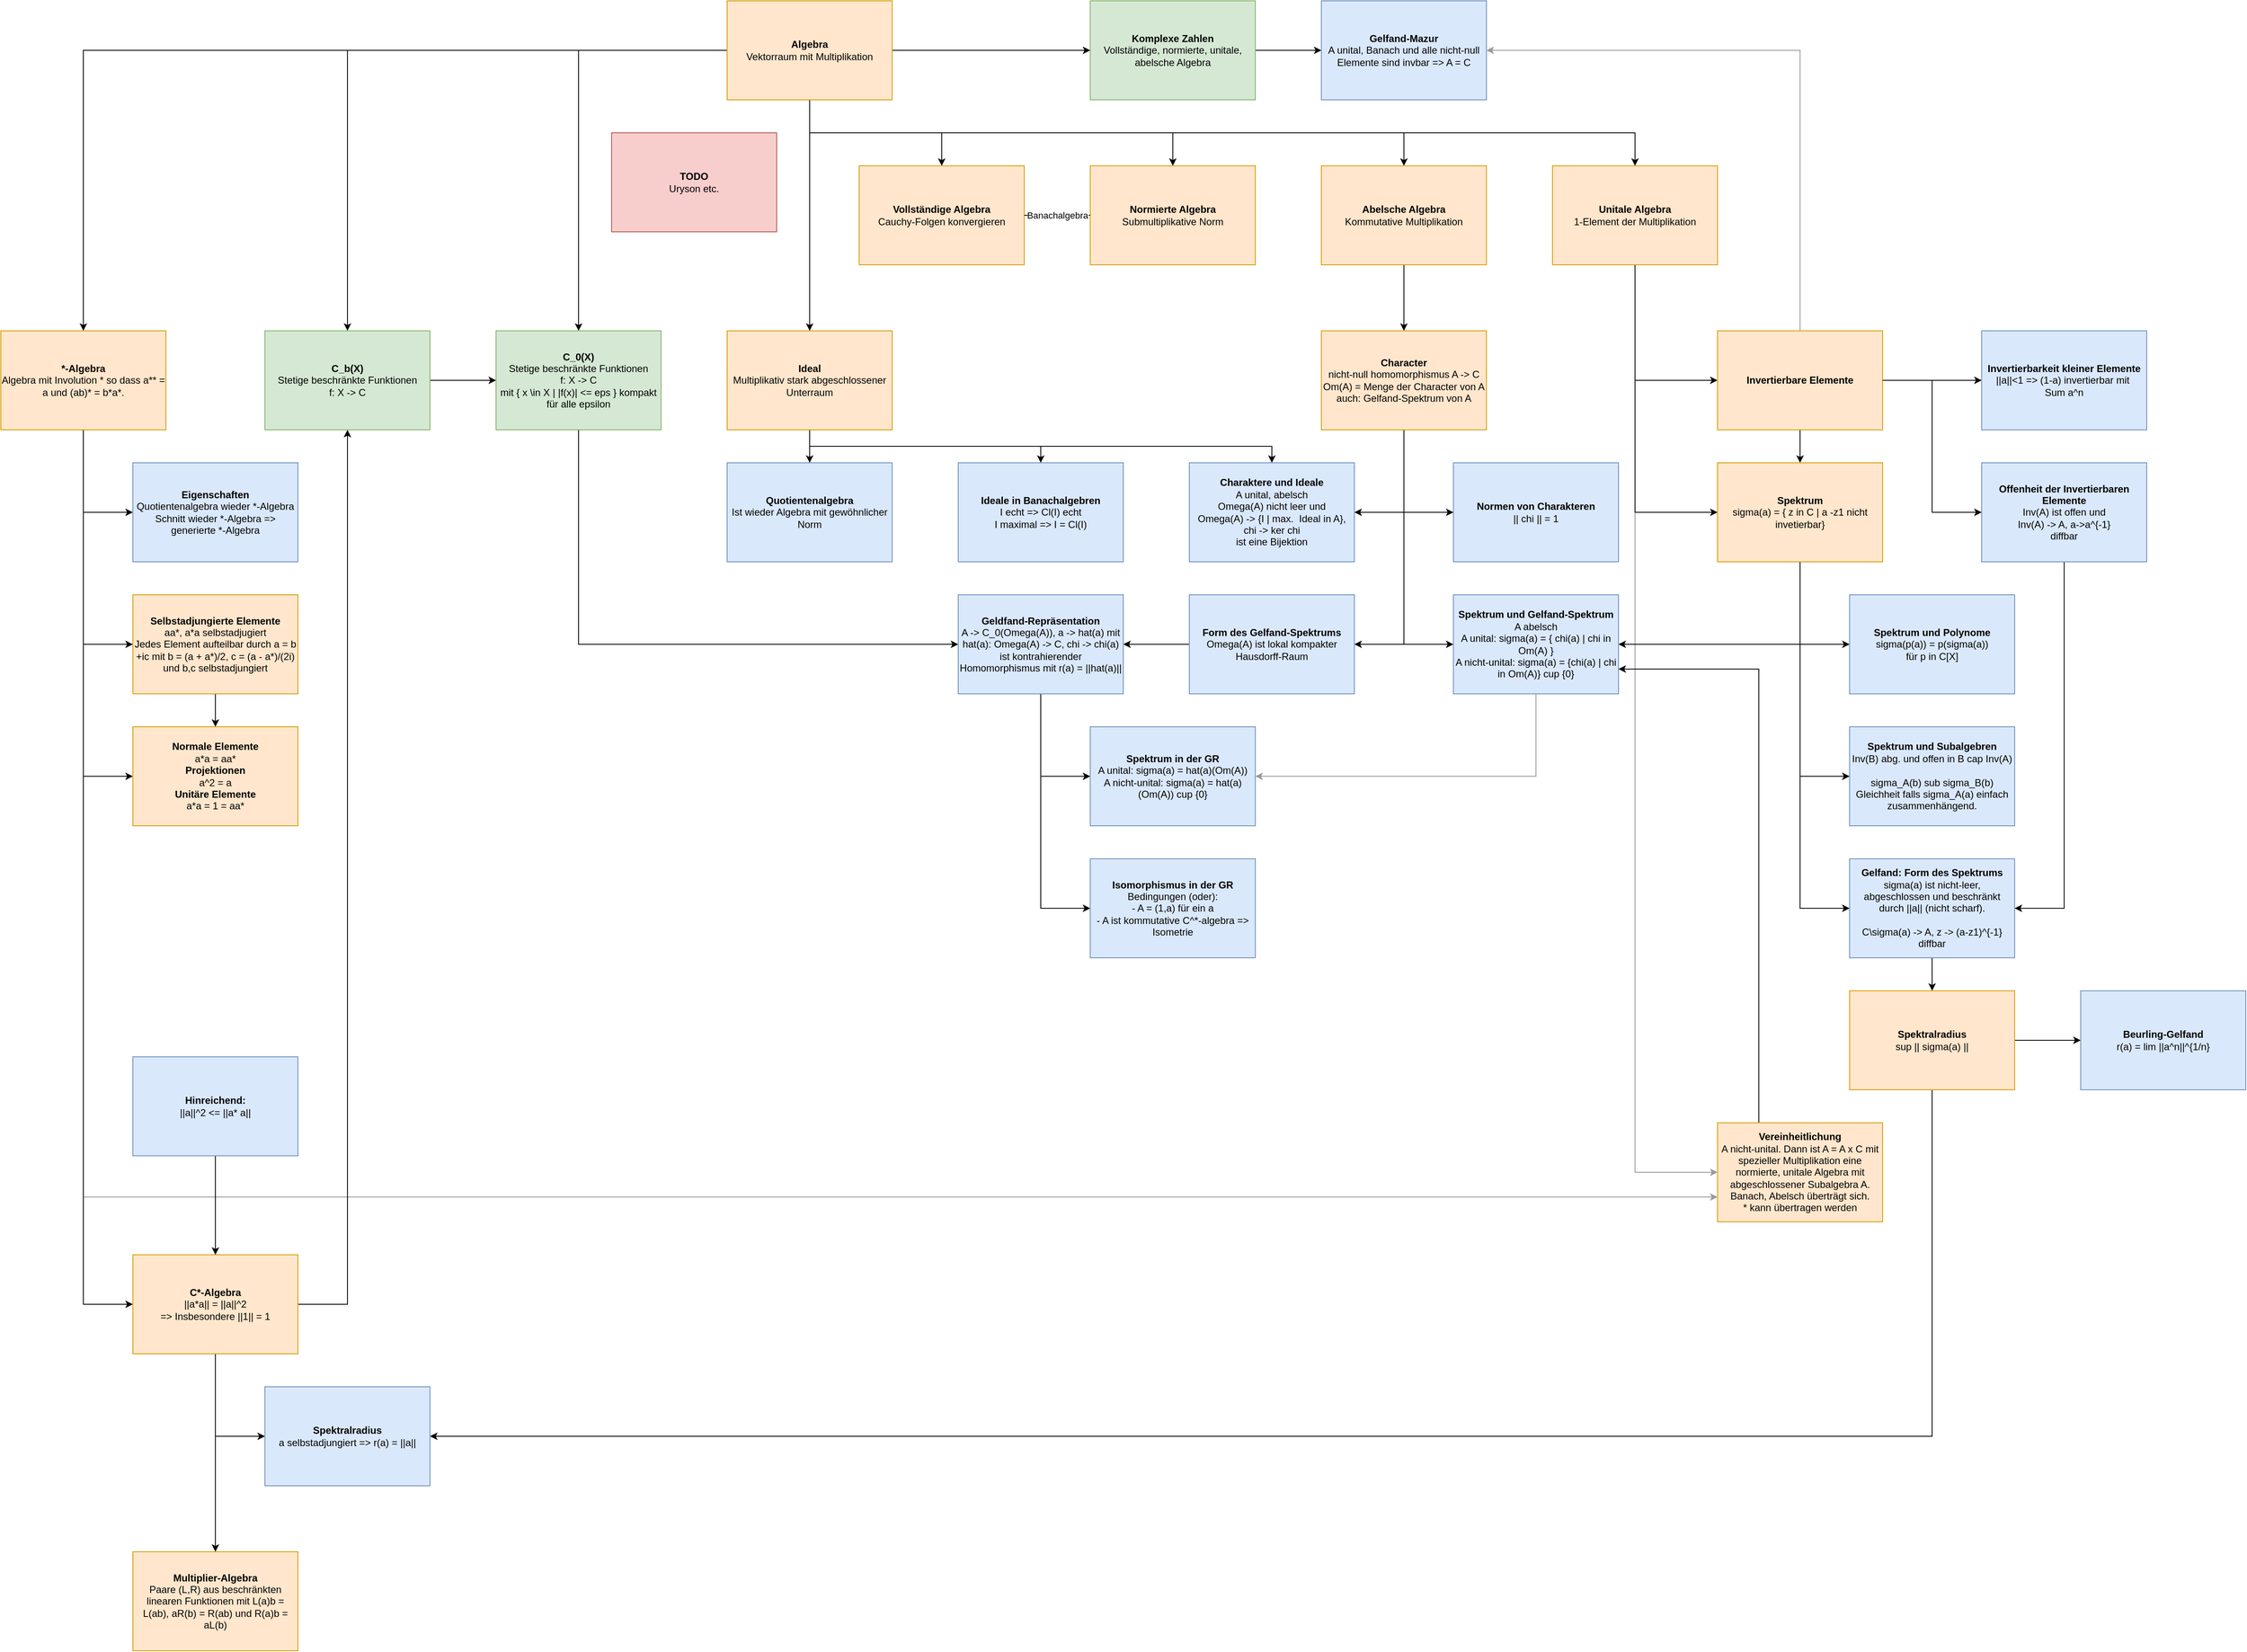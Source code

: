 <mxfile version="21.5.0" type="device">
  <diagram name="Page-1" id="dF9zNiTmWV5NtSTJ6i_N">
    <mxGraphModel dx="1980" dy="787" grid="1" gridSize="10" guides="1" tooltips="1" connect="1" arrows="1" fold="1" page="1" pageScale="1" pageWidth="827" pageHeight="1169" math="0" shadow="0">
      <root>
        <mxCell id="0" />
        <mxCell id="1" parent="0" />
        <mxCell id="5iDYhahTG-n2GmT-U_uV-81" style="edgeStyle=orthogonalEdgeStyle;rounded=0;orthogonalLoop=1;jettySize=auto;html=1;exitX=0.5;exitY=1;exitDx=0;exitDy=0;entryX=0;entryY=0.5;entryDx=0;entryDy=0;strokeColor=#999999;" parent="1" source="5iDYhahTG-n2GmT-U_uV-4" target="5iDYhahTG-n2GmT-U_uV-80" edge="1">
          <mxGeometry relative="1" as="geometry" />
        </mxCell>
        <mxCell id="5iDYhahTG-n2GmT-U_uV-39" style="edgeStyle=orthogonalEdgeStyle;rounded=0;orthogonalLoop=1;jettySize=auto;html=1;exitX=0.5;exitY=0;exitDx=0;exitDy=0;entryX=1;entryY=0.5;entryDx=0;entryDy=0;strokeColor=#999999;" parent="1" source="5iDYhahTG-n2GmT-U_uV-19" target="5iDYhahTG-n2GmT-U_uV-37" edge="1">
          <mxGeometry relative="1" as="geometry" />
        </mxCell>
        <mxCell id="5iDYhahTG-n2GmT-U_uV-7" style="edgeStyle=orthogonalEdgeStyle;rounded=0;orthogonalLoop=1;jettySize=auto;html=1;exitX=0.5;exitY=1;exitDx=0;exitDy=0;entryX=0.5;entryY=0;entryDx=0;entryDy=0;" parent="1" source="5iDYhahTG-n2GmT-U_uV-2" target="5iDYhahTG-n2GmT-U_uV-6" edge="1">
          <mxGeometry relative="1" as="geometry" />
        </mxCell>
        <mxCell id="5iDYhahTG-n2GmT-U_uV-8" style="edgeStyle=orthogonalEdgeStyle;rounded=0;orthogonalLoop=1;jettySize=auto;html=1;exitX=0.5;exitY=1;exitDx=0;exitDy=0;entryX=0.5;entryY=0;entryDx=0;entryDy=0;" parent="1" source="5iDYhahTG-n2GmT-U_uV-2" target="5iDYhahTG-n2GmT-U_uV-3" edge="1">
          <mxGeometry relative="1" as="geometry" />
        </mxCell>
        <mxCell id="5iDYhahTG-n2GmT-U_uV-9" style="edgeStyle=orthogonalEdgeStyle;rounded=0;orthogonalLoop=1;jettySize=auto;html=1;exitX=0.5;exitY=1;exitDx=0;exitDy=0;entryX=0.5;entryY=0;entryDx=0;entryDy=0;" parent="1" source="5iDYhahTG-n2GmT-U_uV-2" target="5iDYhahTG-n2GmT-U_uV-4" edge="1">
          <mxGeometry relative="1" as="geometry" />
        </mxCell>
        <mxCell id="5iDYhahTG-n2GmT-U_uV-10" style="edgeStyle=orthogonalEdgeStyle;rounded=0;orthogonalLoop=1;jettySize=auto;html=1;exitX=0.5;exitY=1;exitDx=0;exitDy=0;entryX=0.5;entryY=0;entryDx=0;entryDy=0;" parent="1" source="5iDYhahTG-n2GmT-U_uV-2" target="5iDYhahTG-n2GmT-U_uV-5" edge="1">
          <mxGeometry relative="1" as="geometry" />
        </mxCell>
        <mxCell id="5iDYhahTG-n2GmT-U_uV-16" style="edgeStyle=orthogonalEdgeStyle;rounded=0;orthogonalLoop=1;jettySize=auto;html=1;exitX=0.5;exitY=1;exitDx=0;exitDy=0;entryX=0.5;entryY=0;entryDx=0;entryDy=0;" parent="1" source="5iDYhahTG-n2GmT-U_uV-2" target="5iDYhahTG-n2GmT-U_uV-15" edge="1">
          <mxGeometry relative="1" as="geometry" />
        </mxCell>
        <mxCell id="5iDYhahTG-n2GmT-U_uV-36" style="edgeStyle=orthogonalEdgeStyle;rounded=0;orthogonalLoop=1;jettySize=auto;html=1;exitX=1;exitY=0.5;exitDx=0;exitDy=0;entryX=0;entryY=0.5;entryDx=0;entryDy=0;" parent="1" source="5iDYhahTG-n2GmT-U_uV-2" target="5iDYhahTG-n2GmT-U_uV-35" edge="1">
          <mxGeometry relative="1" as="geometry" />
        </mxCell>
        <mxCell id="5iDYhahTG-n2GmT-U_uV-46" style="edgeStyle=orthogonalEdgeStyle;rounded=0;orthogonalLoop=1;jettySize=auto;html=1;exitX=0;exitY=0.5;exitDx=0;exitDy=0;entryX=0.5;entryY=0;entryDx=0;entryDy=0;" parent="1" source="5iDYhahTG-n2GmT-U_uV-2" target="5iDYhahTG-n2GmT-U_uV-49" edge="1">
          <mxGeometry relative="1" as="geometry">
            <mxPoint x="-100" y="520" as="targetPoint" />
          </mxGeometry>
        </mxCell>
        <mxCell id="5iDYhahTG-n2GmT-U_uV-48" style="edgeStyle=orthogonalEdgeStyle;rounded=0;orthogonalLoop=1;jettySize=auto;html=1;exitX=0;exitY=0.5;exitDx=0;exitDy=0;entryX=0.5;entryY=0;entryDx=0;entryDy=0;" parent="1" source="5iDYhahTG-n2GmT-U_uV-2" target="5iDYhahTG-n2GmT-U_uV-47" edge="1">
          <mxGeometry relative="1" as="geometry" />
        </mxCell>
        <mxCell id="29DH_wFcI-IRwRgDiUtB-2" style="edgeStyle=orthogonalEdgeStyle;rounded=0;orthogonalLoop=1;jettySize=auto;html=1;exitX=0;exitY=0.5;exitDx=0;exitDy=0;entryX=0.5;entryY=0;entryDx=0;entryDy=0;" edge="1" parent="1" source="5iDYhahTG-n2GmT-U_uV-2" target="29DH_wFcI-IRwRgDiUtB-1">
          <mxGeometry relative="1" as="geometry" />
        </mxCell>
        <mxCell id="5iDYhahTG-n2GmT-U_uV-2" value="&lt;b&gt;Algebra&lt;br&gt;&lt;/b&gt;Vektorraum mit Multiplikation" style="rounded=0;whiteSpace=wrap;html=1;fillColor=#ffe6cc;strokeColor=#d79b00;" parent="1" vertex="1">
          <mxGeometry x="80" y="120" width="200" height="120" as="geometry" />
        </mxCell>
        <mxCell id="5iDYhahTG-n2GmT-U_uV-3" value="&lt;b&gt;Normierte Algebra&lt;br&gt;&lt;/b&gt;Submultiplikative Norm" style="rounded=0;whiteSpace=wrap;html=1;fillColor=#ffe6cc;strokeColor=#d79b00;" parent="1" vertex="1">
          <mxGeometry x="520" y="320" width="200" height="120" as="geometry" />
        </mxCell>
        <mxCell id="5iDYhahTG-n2GmT-U_uV-20" style="edgeStyle=orthogonalEdgeStyle;rounded=0;orthogonalLoop=1;jettySize=auto;html=1;exitX=0.5;exitY=1;exitDx=0;exitDy=0;entryX=0;entryY=0.5;entryDx=0;entryDy=0;" parent="1" source="5iDYhahTG-n2GmT-U_uV-4" target="5iDYhahTG-n2GmT-U_uV-19" edge="1">
          <mxGeometry relative="1" as="geometry" />
        </mxCell>
        <mxCell id="5iDYhahTG-n2GmT-U_uV-23" style="edgeStyle=orthogonalEdgeStyle;rounded=0;orthogonalLoop=1;jettySize=auto;html=1;exitX=0.5;exitY=1;exitDx=0;exitDy=0;entryX=0;entryY=0.5;entryDx=0;entryDy=0;" parent="1" source="5iDYhahTG-n2GmT-U_uV-4" target="5iDYhahTG-n2GmT-U_uV-21" edge="1">
          <mxGeometry relative="1" as="geometry" />
        </mxCell>
        <mxCell id="5iDYhahTG-n2GmT-U_uV-4" value="&lt;b&gt;Unitale Algebra&lt;br&gt;&lt;/b&gt;1-Element der Multiplikation" style="rounded=0;whiteSpace=wrap;html=1;fillColor=#ffe6cc;strokeColor=#d79b00;" parent="1" vertex="1">
          <mxGeometry x="1080" y="320" width="200" height="120" as="geometry" />
        </mxCell>
        <mxCell id="5iDYhahTG-n2GmT-U_uV-55" style="edgeStyle=orthogonalEdgeStyle;rounded=0;orthogonalLoop=1;jettySize=auto;html=1;exitX=0.5;exitY=1;exitDx=0;exitDy=0;entryX=0.5;entryY=0;entryDx=0;entryDy=0;" parent="1" source="5iDYhahTG-n2GmT-U_uV-5" target="5iDYhahTG-n2GmT-U_uV-54" edge="1">
          <mxGeometry relative="1" as="geometry" />
        </mxCell>
        <mxCell id="5iDYhahTG-n2GmT-U_uV-5" value="&lt;b&gt;Abelsche Algebra&lt;br&gt;&lt;/b&gt;Kommutative Multiplikation" style="rounded=0;whiteSpace=wrap;html=1;fillColor=#ffe6cc;strokeColor=#d79b00;" parent="1" vertex="1">
          <mxGeometry x="800" y="320" width="200" height="120" as="geometry" />
        </mxCell>
        <mxCell id="5iDYhahTG-n2GmT-U_uV-6" value="&lt;b&gt;Vollständige Algebra&lt;br&gt;&lt;/b&gt;Cauchy-Folgen konvergieren" style="rounded=0;whiteSpace=wrap;html=1;fillColor=#ffe6cc;strokeColor=#d79b00;" parent="1" vertex="1">
          <mxGeometry x="240" y="320" width="200" height="120" as="geometry" />
        </mxCell>
        <mxCell id="5iDYhahTG-n2GmT-U_uV-12" value="" style="endArrow=none;html=1;rounded=0;exitX=1;exitY=0.5;exitDx=0;exitDy=0;entryX=0;entryY=0.5;entryDx=0;entryDy=0;" parent="1" source="5iDYhahTG-n2GmT-U_uV-6" target="5iDYhahTG-n2GmT-U_uV-3" edge="1">
          <mxGeometry width="50" height="50" relative="1" as="geometry">
            <mxPoint x="480" y="400" as="sourcePoint" />
            <mxPoint x="530" y="350" as="targetPoint" />
          </mxGeometry>
        </mxCell>
        <mxCell id="5iDYhahTG-n2GmT-U_uV-13" value="Banachalgebra" style="edgeLabel;html=1;align=center;verticalAlign=middle;resizable=0;points=[];" parent="5iDYhahTG-n2GmT-U_uV-12" vertex="1" connectable="0">
          <mxGeometry x="0.35" y="-1" relative="1" as="geometry">
            <mxPoint x="-14" y="-1" as="offset" />
          </mxGeometry>
        </mxCell>
        <mxCell id="5iDYhahTG-n2GmT-U_uV-87" style="edgeStyle=orthogonalEdgeStyle;rounded=0;orthogonalLoop=1;jettySize=auto;html=1;exitX=0.5;exitY=1;exitDx=0;exitDy=0;entryX=0.5;entryY=0;entryDx=0;entryDy=0;" parent="1" source="5iDYhahTG-n2GmT-U_uV-15" target="5iDYhahTG-n2GmT-U_uV-17" edge="1">
          <mxGeometry relative="1" as="geometry" />
        </mxCell>
        <mxCell id="5iDYhahTG-n2GmT-U_uV-88" style="edgeStyle=orthogonalEdgeStyle;rounded=0;orthogonalLoop=1;jettySize=auto;html=1;exitX=0.5;exitY=1;exitDx=0;exitDy=0;entryX=0.5;entryY=0;entryDx=0;entryDy=0;" parent="1" source="5iDYhahTG-n2GmT-U_uV-15" target="5iDYhahTG-n2GmT-U_uV-51" edge="1">
          <mxGeometry relative="1" as="geometry" />
        </mxCell>
        <mxCell id="5iDYhahTG-n2GmT-U_uV-89" style="edgeStyle=orthogonalEdgeStyle;rounded=0;orthogonalLoop=1;jettySize=auto;html=1;exitX=0.5;exitY=1;exitDx=0;exitDy=0;entryX=0.5;entryY=0;entryDx=0;entryDy=0;" parent="1" source="5iDYhahTG-n2GmT-U_uV-15" target="5iDYhahTG-n2GmT-U_uV-58" edge="1">
          <mxGeometry relative="1" as="geometry" />
        </mxCell>
        <mxCell id="5iDYhahTG-n2GmT-U_uV-15" value="&lt;b&gt;Ideal&lt;br&gt;&lt;/b&gt;Multiplikativ stark abgeschlossener Unterraum" style="rounded=0;whiteSpace=wrap;html=1;fillColor=#ffe6cc;strokeColor=#d79b00;" parent="1" vertex="1">
          <mxGeometry x="80" y="520" width="200" height="120" as="geometry" />
        </mxCell>
        <mxCell id="5iDYhahTG-n2GmT-U_uV-17" value="&lt;b&gt;Quotientenalgebra&lt;br&gt;&lt;/b&gt;Ist wieder Algebra mit gewöhnlicher Norm" style="rounded=0;whiteSpace=wrap;html=1;fillColor=#dae8fc;strokeColor=#6c8ebf;" parent="1" vertex="1">
          <mxGeometry x="80" y="680" width="200" height="120" as="geometry" />
        </mxCell>
        <mxCell id="5iDYhahTG-n2GmT-U_uV-22" style="edgeStyle=orthogonalEdgeStyle;rounded=0;orthogonalLoop=1;jettySize=auto;html=1;exitX=0.5;exitY=1;exitDx=0;exitDy=0;entryX=0.5;entryY=0;entryDx=0;entryDy=0;" parent="1" source="5iDYhahTG-n2GmT-U_uV-19" target="5iDYhahTG-n2GmT-U_uV-21" edge="1">
          <mxGeometry relative="1" as="geometry" />
        </mxCell>
        <mxCell id="5iDYhahTG-n2GmT-U_uV-19" value="&lt;b&gt;Invertierbare Elemente&lt;/b&gt;" style="rounded=0;whiteSpace=wrap;html=1;fillColor=#ffe6cc;strokeColor=#d79b00;" parent="1" vertex="1">
          <mxGeometry x="1280" y="520" width="200" height="120" as="geometry" />
        </mxCell>
        <mxCell id="5iDYhahTG-n2GmT-U_uV-25" style="edgeStyle=orthogonalEdgeStyle;rounded=0;orthogonalLoop=1;jettySize=auto;html=1;exitX=0.5;exitY=1;exitDx=0;exitDy=0;entryX=0;entryY=0.5;entryDx=0;entryDy=0;" parent="1" source="5iDYhahTG-n2GmT-U_uV-21" target="5iDYhahTG-n2GmT-U_uV-24" edge="1">
          <mxGeometry relative="1" as="geometry" />
        </mxCell>
        <mxCell id="5iDYhahTG-n2GmT-U_uV-27" style="edgeStyle=orthogonalEdgeStyle;rounded=0;orthogonalLoop=1;jettySize=auto;html=1;exitX=1;exitY=0.5;exitDx=0;exitDy=0;entryX=0;entryY=0.5;entryDx=0;entryDy=0;" parent="1" source="5iDYhahTG-n2GmT-U_uV-19" target="5iDYhahTG-n2GmT-U_uV-26" edge="1">
          <mxGeometry relative="1" as="geometry" />
        </mxCell>
        <mxCell id="5iDYhahTG-n2GmT-U_uV-29" style="edgeStyle=orthogonalEdgeStyle;rounded=0;orthogonalLoop=1;jettySize=auto;html=1;exitX=1;exitY=0.5;exitDx=0;exitDy=0;entryX=0;entryY=0.5;entryDx=0;entryDy=0;" parent="1" source="5iDYhahTG-n2GmT-U_uV-19" target="5iDYhahTG-n2GmT-U_uV-28" edge="1">
          <mxGeometry relative="1" as="geometry" />
        </mxCell>
        <mxCell id="5iDYhahTG-n2GmT-U_uV-31" style="edgeStyle=orthogonalEdgeStyle;rounded=0;orthogonalLoop=1;jettySize=auto;html=1;exitX=0.5;exitY=1;exitDx=0;exitDy=0;entryX=0;entryY=0.5;entryDx=0;entryDy=0;" parent="1" source="5iDYhahTG-n2GmT-U_uV-21" target="5iDYhahTG-n2GmT-U_uV-30" edge="1">
          <mxGeometry relative="1" as="geometry" />
        </mxCell>
        <mxCell id="5iDYhahTG-n2GmT-U_uV-43" style="edgeStyle=orthogonalEdgeStyle;rounded=0;orthogonalLoop=1;jettySize=auto;html=1;exitX=0.5;exitY=1;exitDx=0;exitDy=0;entryX=0;entryY=0.5;entryDx=0;entryDy=0;" parent="1" source="5iDYhahTG-n2GmT-U_uV-21" target="5iDYhahTG-n2GmT-U_uV-42" edge="1">
          <mxGeometry relative="1" as="geometry" />
        </mxCell>
        <mxCell id="5iDYhahTG-n2GmT-U_uV-77" style="edgeStyle=orthogonalEdgeStyle;rounded=0;orthogonalLoop=1;jettySize=auto;html=1;exitX=0.5;exitY=1;exitDx=0;exitDy=0;entryX=1;entryY=0.5;entryDx=0;entryDy=0;" parent="1" source="5iDYhahTG-n2GmT-U_uV-21" target="5iDYhahTG-n2GmT-U_uV-65" edge="1">
          <mxGeometry relative="1" as="geometry" />
        </mxCell>
        <mxCell id="5iDYhahTG-n2GmT-U_uV-21" value="&lt;b&gt;Spektrum&lt;br&gt;&lt;/b&gt;sigma(a) = { z in C | a -z1 nicht invetierbar}" style="rounded=0;whiteSpace=wrap;html=1;fillColor=#ffe6cc;strokeColor=#d79b00;" parent="1" vertex="1">
          <mxGeometry x="1280" y="680" width="200" height="120" as="geometry" />
        </mxCell>
        <mxCell id="5iDYhahTG-n2GmT-U_uV-24" value="&lt;b&gt;Spektrum und Polynome&lt;br&gt;&lt;/b&gt;sigma(p(a)) = p(sigma(a))&lt;br&gt;für p in C[X]" style="rounded=0;whiteSpace=wrap;html=1;fillColor=#dae8fc;strokeColor=#6c8ebf;" parent="1" vertex="1">
          <mxGeometry x="1440" y="840" width="200" height="120" as="geometry" />
        </mxCell>
        <mxCell id="5iDYhahTG-n2GmT-U_uV-26" value="&lt;b&gt;Invertierbarkeit kleiner Elemente&lt;br&gt;&lt;/b&gt;||a||&amp;lt;1 =&amp;gt; (1-a) invertierbar mit&amp;nbsp;&lt;br&gt;Sum a^n" style="rounded=0;whiteSpace=wrap;html=1;fillColor=#dae8fc;strokeColor=#6c8ebf;" parent="1" vertex="1">
          <mxGeometry x="1600" y="520" width="200" height="120" as="geometry" />
        </mxCell>
        <mxCell id="5iDYhahTG-n2GmT-U_uV-32" style="edgeStyle=orthogonalEdgeStyle;rounded=0;orthogonalLoop=1;jettySize=auto;html=1;exitX=0.5;exitY=1;exitDx=0;exitDy=0;entryX=1;entryY=0.5;entryDx=0;entryDy=0;" parent="1" source="5iDYhahTG-n2GmT-U_uV-28" target="5iDYhahTG-n2GmT-U_uV-30" edge="1">
          <mxGeometry relative="1" as="geometry" />
        </mxCell>
        <mxCell id="5iDYhahTG-n2GmT-U_uV-28" value="&lt;b&gt;Offenheit der Invertierbaren Elemente&lt;br&gt;&lt;/b&gt;Inv(A) ist offen und &lt;br&gt;Inv(A) -&amp;gt; A, a-&amp;gt;a^{-1}&lt;br&gt;diffbar" style="rounded=0;whiteSpace=wrap;html=1;fillColor=#dae8fc;strokeColor=#6c8ebf;" parent="1" vertex="1">
          <mxGeometry x="1600" y="680" width="200" height="120" as="geometry" />
        </mxCell>
        <mxCell id="5iDYhahTG-n2GmT-U_uV-34" style="edgeStyle=orthogonalEdgeStyle;rounded=0;orthogonalLoop=1;jettySize=auto;html=1;exitX=0.5;exitY=1;exitDx=0;exitDy=0;entryX=0.5;entryY=0;entryDx=0;entryDy=0;" parent="1" source="5iDYhahTG-n2GmT-U_uV-30" target="5iDYhahTG-n2GmT-U_uV-33" edge="1">
          <mxGeometry relative="1" as="geometry" />
        </mxCell>
        <mxCell id="5iDYhahTG-n2GmT-U_uV-30" value="&lt;b&gt;Gelfand: Form des Spektrums&lt;br&gt;&lt;/b&gt;sigma(a) ist nicht-leer, abgeschlossen und beschränkt durch ||a|| (nicht scharf).&lt;br&gt;&lt;br&gt;C\sigma(a) -&amp;gt; A, z -&amp;gt; (a-z1)^{-1} diffbar" style="rounded=0;whiteSpace=wrap;html=1;fillColor=#dae8fc;strokeColor=#6c8ebf;" parent="1" vertex="1">
          <mxGeometry x="1440" y="1160" width="200" height="120" as="geometry" />
        </mxCell>
        <mxCell id="5iDYhahTG-n2GmT-U_uV-79" style="edgeStyle=orthogonalEdgeStyle;rounded=0;orthogonalLoop=1;jettySize=auto;html=1;exitX=1;exitY=0.5;exitDx=0;exitDy=0;entryX=0;entryY=0.5;entryDx=0;entryDy=0;" parent="1" source="5iDYhahTG-n2GmT-U_uV-33" target="5iDYhahTG-n2GmT-U_uV-40" edge="1">
          <mxGeometry relative="1" as="geometry" />
        </mxCell>
        <mxCell id="29DH_wFcI-IRwRgDiUtB-14" style="edgeStyle=orthogonalEdgeStyle;rounded=0;orthogonalLoop=1;jettySize=auto;html=1;exitX=0.5;exitY=1;exitDx=0;exitDy=0;entryX=1;entryY=0.5;entryDx=0;entryDy=0;" edge="1" parent="1" source="5iDYhahTG-n2GmT-U_uV-33" target="29DH_wFcI-IRwRgDiUtB-15">
          <mxGeometry relative="1" as="geometry">
            <mxPoint x="-160" y="1400" as="targetPoint" />
          </mxGeometry>
        </mxCell>
        <mxCell id="5iDYhahTG-n2GmT-U_uV-33" value="&lt;b&gt;Spektralradius&lt;br&gt;&lt;/b&gt;sup || sigma(a) ||" style="rounded=0;whiteSpace=wrap;html=1;fillColor=#ffe6cc;strokeColor=#d79b00;" parent="1" vertex="1">
          <mxGeometry x="1440" y="1320" width="200" height="120" as="geometry" />
        </mxCell>
        <mxCell id="5iDYhahTG-n2GmT-U_uV-38" style="edgeStyle=orthogonalEdgeStyle;rounded=0;orthogonalLoop=1;jettySize=auto;html=1;exitX=1;exitY=0.5;exitDx=0;exitDy=0;entryX=0;entryY=0.5;entryDx=0;entryDy=0;" parent="1" source="5iDYhahTG-n2GmT-U_uV-35" target="5iDYhahTG-n2GmT-U_uV-37" edge="1">
          <mxGeometry relative="1" as="geometry" />
        </mxCell>
        <mxCell id="5iDYhahTG-n2GmT-U_uV-35" value="&lt;b&gt;Komplexe Zahlen&lt;br&gt;&lt;/b&gt;Vollständige, normierte, unitale, abelsche Algebra" style="rounded=0;whiteSpace=wrap;html=1;fillColor=#d5e8d4;strokeColor=#82b366;" parent="1" vertex="1">
          <mxGeometry x="520" y="120" width="200" height="120" as="geometry" />
        </mxCell>
        <mxCell id="5iDYhahTG-n2GmT-U_uV-37" value="&lt;b&gt;Gelfand-Mazur&lt;br&gt;&lt;/b&gt;A unital, Banach und alle nicht-null Elemente sind invbar =&amp;gt; A = C" style="rounded=0;whiteSpace=wrap;html=1;fillColor=#dae8fc;strokeColor=#6c8ebf;" parent="1" vertex="1">
          <mxGeometry x="800" y="120" width="200" height="120" as="geometry" />
        </mxCell>
        <mxCell id="5iDYhahTG-n2GmT-U_uV-40" value="&lt;b&gt;Beurling-Gelfand&lt;br&gt;&lt;/b&gt;r(a) = lim ||a^n||^{1/n}" style="rounded=0;whiteSpace=wrap;html=1;fillColor=#dae8fc;strokeColor=#6c8ebf;" parent="1" vertex="1">
          <mxGeometry x="1720" y="1320" width="200" height="120" as="geometry" />
        </mxCell>
        <mxCell id="5iDYhahTG-n2GmT-U_uV-42" value="&lt;b&gt;Spektrum und Subalgebren&lt;br&gt;&lt;/b&gt;Inv(B) abg. und offen in B cap Inv(A)&lt;br&gt;&lt;br&gt;sigma_A(b) sub sigma_B(b)&lt;br&gt;Gleichheit falls sigma_A(a) einfach zusammenhängend." style="rounded=0;whiteSpace=wrap;html=1;fillColor=#dae8fc;strokeColor=#6c8ebf;" parent="1" vertex="1">
          <mxGeometry x="1440" y="1000" width="200" height="120" as="geometry" />
        </mxCell>
        <mxCell id="5iDYhahTG-n2GmT-U_uV-44" value="&lt;b&gt;TODO&lt;br&gt;&lt;/b&gt;Uryson etc." style="rounded=0;whiteSpace=wrap;html=1;fillColor=#f8cecc;strokeColor=#b85450;" parent="1" vertex="1">
          <mxGeometry x="-60" y="280" width="200" height="120" as="geometry" />
        </mxCell>
        <mxCell id="5iDYhahTG-n2GmT-U_uV-50" style="edgeStyle=orthogonalEdgeStyle;rounded=0;orthogonalLoop=1;jettySize=auto;html=1;exitX=1;exitY=0.5;exitDx=0;exitDy=0;entryX=0;entryY=0.5;entryDx=0;entryDy=0;" parent="1" source="5iDYhahTG-n2GmT-U_uV-47" target="5iDYhahTG-n2GmT-U_uV-49" edge="1">
          <mxGeometry relative="1" as="geometry" />
        </mxCell>
        <mxCell id="5iDYhahTG-n2GmT-U_uV-47" value="&lt;b&gt;C_b(X)&lt;br&gt;&lt;/b&gt;Stetige beschränkte Funktionen&lt;br&gt;f: X -&amp;gt; C" style="rounded=0;whiteSpace=wrap;html=1;fillColor=#d5e8d4;strokeColor=#82b366;" parent="1" vertex="1">
          <mxGeometry x="-480" y="520" width="200" height="120" as="geometry" />
        </mxCell>
        <mxCell id="5iDYhahTG-n2GmT-U_uV-91" style="edgeStyle=orthogonalEdgeStyle;rounded=0;orthogonalLoop=1;jettySize=auto;html=1;exitX=0.5;exitY=1;exitDx=0;exitDy=0;entryX=0;entryY=0.5;entryDx=0;entryDy=0;" parent="1" source="5iDYhahTG-n2GmT-U_uV-49" target="5iDYhahTG-n2GmT-U_uV-85" edge="1">
          <mxGeometry relative="1" as="geometry" />
        </mxCell>
        <mxCell id="5iDYhahTG-n2GmT-U_uV-49" value="&lt;b&gt;C_0(X)&lt;br&gt;&lt;/b&gt;Stetige beschränkte Funktionen&lt;br&gt;f: X -&amp;gt; C&lt;br&gt;mit { x \in X | |f(x)| &amp;lt;= eps } kompakt für alle epsilon" style="rounded=0;whiteSpace=wrap;html=1;fillColor=#d5e8d4;strokeColor=#82b366;" parent="1" vertex="1">
          <mxGeometry x="-200" y="520" width="200" height="120" as="geometry" />
        </mxCell>
        <mxCell id="5iDYhahTG-n2GmT-U_uV-51" value="&lt;b&gt;Ideale in Banachalgebren&lt;br&gt;&lt;/b&gt;I echt =&amp;gt; Cl(I) echt&lt;br&gt;I maximal =&amp;gt; I = Cl(I)" style="rounded=0;whiteSpace=wrap;html=1;fillColor=#dae8fc;strokeColor=#6c8ebf;" parent="1" vertex="1">
          <mxGeometry x="360" y="680" width="200" height="120" as="geometry" />
        </mxCell>
        <mxCell id="5iDYhahTG-n2GmT-U_uV-60" style="edgeStyle=orthogonalEdgeStyle;rounded=0;orthogonalLoop=1;jettySize=auto;html=1;exitX=0.5;exitY=1;exitDx=0;exitDy=0;entryX=0;entryY=0.5;entryDx=0;entryDy=0;" parent="1" source="5iDYhahTG-n2GmT-U_uV-54" target="5iDYhahTG-n2GmT-U_uV-59" edge="1">
          <mxGeometry relative="1" as="geometry" />
        </mxCell>
        <mxCell id="5iDYhahTG-n2GmT-U_uV-64" style="edgeStyle=orthogonalEdgeStyle;rounded=0;orthogonalLoop=1;jettySize=auto;html=1;exitX=0.5;exitY=1;exitDx=0;exitDy=0;entryX=1;entryY=0.5;entryDx=0;entryDy=0;" parent="1" source="5iDYhahTG-n2GmT-U_uV-54" target="5iDYhahTG-n2GmT-U_uV-58" edge="1">
          <mxGeometry relative="1" as="geometry" />
        </mxCell>
        <mxCell id="5iDYhahTG-n2GmT-U_uV-66" style="edgeStyle=orthogonalEdgeStyle;rounded=0;orthogonalLoop=1;jettySize=auto;html=1;exitX=0.5;exitY=1;exitDx=0;exitDy=0;entryX=0;entryY=0.5;entryDx=0;entryDy=0;" parent="1" source="5iDYhahTG-n2GmT-U_uV-54" target="5iDYhahTG-n2GmT-U_uV-65" edge="1">
          <mxGeometry relative="1" as="geometry" />
        </mxCell>
        <mxCell id="5iDYhahTG-n2GmT-U_uV-86" style="edgeStyle=orthogonalEdgeStyle;rounded=0;orthogonalLoop=1;jettySize=auto;html=1;exitX=0.5;exitY=1;exitDx=0;exitDy=0;entryX=1;entryY=0.5;entryDx=0;entryDy=0;" parent="1" source="5iDYhahTG-n2GmT-U_uV-54" target="5iDYhahTG-n2GmT-U_uV-83" edge="1">
          <mxGeometry relative="1" as="geometry" />
        </mxCell>
        <mxCell id="5iDYhahTG-n2GmT-U_uV-54" value="&lt;b&gt;Character&lt;br&gt;&lt;/b&gt;nicht-null homomorphismus A -&amp;gt; C&lt;br&gt;Om(A) = Menge der Character von A&lt;br&gt;auch: Gelfand-Spektrum von A" style="rounded=0;whiteSpace=wrap;html=1;fillColor=#ffe6cc;strokeColor=#d79b00;" parent="1" vertex="1">
          <mxGeometry x="800" y="520" width="200" height="120" as="geometry" />
        </mxCell>
        <mxCell id="5iDYhahTG-n2GmT-U_uV-58" value="&lt;b&gt;Charaktere und Ideale&lt;br&gt;&lt;/b&gt;A unital, abelsch&lt;br&gt;Omega(A) nicht leer und&lt;br&gt;Omega(A) -&amp;gt; {I | max.&amp;nbsp; Ideal in A}, chi -&amp;gt; ker chi&lt;br&gt;ist eine Bijektion" style="rounded=0;whiteSpace=wrap;html=1;fillColor=#dae8fc;strokeColor=#6c8ebf;" parent="1" vertex="1">
          <mxGeometry x="640" y="680" width="200" height="120" as="geometry" />
        </mxCell>
        <mxCell id="5iDYhahTG-n2GmT-U_uV-59" value="&lt;b&gt;Normen von Charakteren&lt;br&gt;&lt;/b&gt;|| chi || = 1" style="rounded=0;whiteSpace=wrap;html=1;fillColor=#dae8fc;strokeColor=#6c8ebf;" parent="1" vertex="1">
          <mxGeometry x="960" y="680" width="200" height="120" as="geometry" />
        </mxCell>
        <mxCell id="5iDYhahTG-n2GmT-U_uV-94" style="edgeStyle=orthogonalEdgeStyle;rounded=0;orthogonalLoop=1;jettySize=auto;html=1;exitX=0.5;exitY=1;exitDx=0;exitDy=0;entryX=1;entryY=0.5;entryDx=0;entryDy=0;strokeColor=#999999;" parent="1" source="5iDYhahTG-n2GmT-U_uV-65" target="5iDYhahTG-n2GmT-U_uV-92" edge="1">
          <mxGeometry relative="1" as="geometry" />
        </mxCell>
        <mxCell id="5iDYhahTG-n2GmT-U_uV-65" value="&lt;b&gt;Spektrum und Gelfand-Spektrum&lt;br&gt;&lt;/b&gt;A abelsch&lt;br&gt;A unital: sigma(a) = { chi(a) | chi in Om(A) }&lt;br&gt;A nicht-unital: sigma(a) = {chi(a) | chi in Om(A)} cup {0}" style="rounded=0;whiteSpace=wrap;html=1;fillColor=#dae8fc;strokeColor=#6c8ebf;" parent="1" vertex="1">
          <mxGeometry x="960" y="840" width="200" height="120" as="geometry" />
        </mxCell>
        <mxCell id="5iDYhahTG-n2GmT-U_uV-82" style="edgeStyle=orthogonalEdgeStyle;rounded=0;orthogonalLoop=1;jettySize=auto;html=1;exitX=0.25;exitY=0;exitDx=0;exitDy=0;entryX=1;entryY=0.75;entryDx=0;entryDy=0;" parent="1" source="5iDYhahTG-n2GmT-U_uV-80" target="5iDYhahTG-n2GmT-U_uV-65" edge="1">
          <mxGeometry relative="1" as="geometry" />
        </mxCell>
        <mxCell id="5iDYhahTG-n2GmT-U_uV-80" value="&lt;b&gt;Vereinheitlichung&lt;br&gt;&lt;/b&gt;A nicht-unital. Dann ist A = A x C mit spezieller Multiplikation eine normierte, unitale Algebra mit abgeschlossener Subalgebra A.&lt;br&gt;Banach, Abelsch überträgt sich.&lt;br&gt;* kann übertragen werden" style="rounded=0;whiteSpace=wrap;html=1;fillColor=#ffe6cc;strokeColor=#d79b00;" parent="1" vertex="1">
          <mxGeometry x="1280" y="1480" width="200" height="120" as="geometry" />
        </mxCell>
        <mxCell id="5iDYhahTG-n2GmT-U_uV-90" style="edgeStyle=orthogonalEdgeStyle;rounded=0;orthogonalLoop=1;jettySize=auto;html=1;exitX=0;exitY=0.5;exitDx=0;exitDy=0;entryX=1;entryY=0.5;entryDx=0;entryDy=0;" parent="1" source="5iDYhahTG-n2GmT-U_uV-83" target="5iDYhahTG-n2GmT-U_uV-85" edge="1">
          <mxGeometry relative="1" as="geometry" />
        </mxCell>
        <mxCell id="5iDYhahTG-n2GmT-U_uV-83" value="&lt;b&gt;Form des Gelfand-Spektrums&lt;br&gt;&lt;/b&gt;Omega(A) ist lokal kompakter Hausdorff-Raum" style="rounded=0;whiteSpace=wrap;html=1;fillColor=#dae8fc;strokeColor=#6c8ebf;" parent="1" vertex="1">
          <mxGeometry x="640" y="840" width="200" height="120" as="geometry" />
        </mxCell>
        <mxCell id="5iDYhahTG-n2GmT-U_uV-93" style="edgeStyle=orthogonalEdgeStyle;rounded=0;orthogonalLoop=1;jettySize=auto;html=1;exitX=0.5;exitY=1;exitDx=0;exitDy=0;entryX=0;entryY=0.5;entryDx=0;entryDy=0;" parent="1" source="5iDYhahTG-n2GmT-U_uV-85" target="5iDYhahTG-n2GmT-U_uV-92" edge="1">
          <mxGeometry relative="1" as="geometry" />
        </mxCell>
        <mxCell id="5iDYhahTG-n2GmT-U_uV-96" style="edgeStyle=orthogonalEdgeStyle;rounded=0;orthogonalLoop=1;jettySize=auto;html=1;exitX=0.5;exitY=1;exitDx=0;exitDy=0;entryX=0;entryY=0.5;entryDx=0;entryDy=0;" parent="1" source="5iDYhahTG-n2GmT-U_uV-85" target="5iDYhahTG-n2GmT-U_uV-95" edge="1">
          <mxGeometry relative="1" as="geometry" />
        </mxCell>
        <mxCell id="5iDYhahTG-n2GmT-U_uV-85" value="&lt;b&gt;Geldfand-Repräsentation&lt;br&gt;&lt;/b&gt;A -&amp;gt; C_0(Omega(A)), a -&amp;gt; hat(a) mit&lt;br&gt;hat(a): Omega(A) -&amp;gt; C, chi -&amp;gt; chi(a)&lt;br&gt;ist kontrahierender Homomorphismus mit r(a) = ||hat(a)||" style="rounded=0;whiteSpace=wrap;html=1;fillColor=#dae8fc;strokeColor=#6c8ebf;" parent="1" vertex="1">
          <mxGeometry x="360" y="840" width="200" height="120" as="geometry" />
        </mxCell>
        <mxCell id="5iDYhahTG-n2GmT-U_uV-92" value="&lt;b&gt;Spektrum in der GR&lt;br&gt;&lt;/b&gt;A unital: sigma(a) = hat(a)(Om(A))&lt;br&gt;A nicht-unital: sigma(a) = hat(a)(Om(A)) cup {0}" style="rounded=0;whiteSpace=wrap;html=1;fillColor=#dae8fc;strokeColor=#6c8ebf;" parent="1" vertex="1">
          <mxGeometry x="520" y="1000" width="200" height="120" as="geometry" />
        </mxCell>
        <mxCell id="5iDYhahTG-n2GmT-U_uV-95" value="&lt;b&gt;Isomorphismus in der GR&lt;br&gt;&lt;/b&gt;Bedingungen (oder):&lt;br&gt;- A = (1,a) für ein a&lt;br&gt;- A ist kommutative C^*-algebra =&amp;gt; Isometrie" style="rounded=0;whiteSpace=wrap;html=1;fillColor=#dae8fc;strokeColor=#6c8ebf;" parent="1" vertex="1">
          <mxGeometry x="520" y="1160" width="200" height="120" as="geometry" />
        </mxCell>
        <mxCell id="29DH_wFcI-IRwRgDiUtB-4" style="edgeStyle=orthogonalEdgeStyle;rounded=0;orthogonalLoop=1;jettySize=auto;html=1;exitX=0.5;exitY=1;exitDx=0;exitDy=0;entryX=0;entryY=0.5;entryDx=0;entryDy=0;" edge="1" parent="1" source="29DH_wFcI-IRwRgDiUtB-1" target="29DH_wFcI-IRwRgDiUtB-3">
          <mxGeometry relative="1" as="geometry" />
        </mxCell>
        <mxCell id="29DH_wFcI-IRwRgDiUtB-5" style="edgeStyle=orthogonalEdgeStyle;rounded=0;orthogonalLoop=1;jettySize=auto;html=1;exitX=0.5;exitY=1;exitDx=0;exitDy=0;entryX=0;entryY=0.75;entryDx=0;entryDy=0;strokeColor=#999999;" edge="1" parent="1" source="29DH_wFcI-IRwRgDiUtB-1" target="5iDYhahTG-n2GmT-U_uV-80">
          <mxGeometry relative="1" as="geometry" />
        </mxCell>
        <mxCell id="29DH_wFcI-IRwRgDiUtB-7" style="edgeStyle=orthogonalEdgeStyle;rounded=0;orthogonalLoop=1;jettySize=auto;html=1;exitX=0.5;exitY=1;exitDx=0;exitDy=0;entryX=0;entryY=0.5;entryDx=0;entryDy=0;" edge="1" parent="1" source="29DH_wFcI-IRwRgDiUtB-1" target="29DH_wFcI-IRwRgDiUtB-6">
          <mxGeometry relative="1" as="geometry" />
        </mxCell>
        <mxCell id="29DH_wFcI-IRwRgDiUtB-9" style="edgeStyle=orthogonalEdgeStyle;rounded=0;orthogonalLoop=1;jettySize=auto;html=1;exitX=0.5;exitY=1;exitDx=0;exitDy=0;entryX=0;entryY=0.5;entryDx=0;entryDy=0;" edge="1" parent="1" source="29DH_wFcI-IRwRgDiUtB-1" target="29DH_wFcI-IRwRgDiUtB-8">
          <mxGeometry relative="1" as="geometry" />
        </mxCell>
        <mxCell id="29DH_wFcI-IRwRgDiUtB-12" style="edgeStyle=orthogonalEdgeStyle;rounded=0;orthogonalLoop=1;jettySize=auto;html=1;exitX=0.5;exitY=1;exitDx=0;exitDy=0;entryX=0;entryY=0.5;entryDx=0;entryDy=0;" edge="1" parent="1" source="29DH_wFcI-IRwRgDiUtB-1" target="29DH_wFcI-IRwRgDiUtB-11">
          <mxGeometry relative="1" as="geometry" />
        </mxCell>
        <mxCell id="29DH_wFcI-IRwRgDiUtB-1" value="&lt;b&gt;*-Algebra&lt;br&gt;&lt;/b&gt;Algebra mit Involution * so dass a** = a und (ab)* = b*a*." style="rounded=0;whiteSpace=wrap;html=1;fillColor=#ffe6cc;strokeColor=#d79b00;" vertex="1" parent="1">
          <mxGeometry x="-800" y="520" width="200" height="120" as="geometry" />
        </mxCell>
        <mxCell id="29DH_wFcI-IRwRgDiUtB-3" value="&lt;b&gt;Eigenschaften&lt;br&gt;&lt;/b&gt;Quotientenalgebra wieder *-Algebra&lt;br&gt;Schnitt wieder *-Algebra =&amp;gt; generierte *-Algebra" style="rounded=0;whiteSpace=wrap;html=1;fillColor=#dae8fc;strokeColor=#6c8ebf;" vertex="1" parent="1">
          <mxGeometry x="-640" y="680" width="200" height="120" as="geometry" />
        </mxCell>
        <mxCell id="29DH_wFcI-IRwRgDiUtB-10" style="edgeStyle=orthogonalEdgeStyle;rounded=0;orthogonalLoop=1;jettySize=auto;html=1;exitX=0.5;exitY=1;exitDx=0;exitDy=0;entryX=0.5;entryY=0;entryDx=0;entryDy=0;" edge="1" parent="1" source="29DH_wFcI-IRwRgDiUtB-6" target="29DH_wFcI-IRwRgDiUtB-8">
          <mxGeometry relative="1" as="geometry" />
        </mxCell>
        <mxCell id="29DH_wFcI-IRwRgDiUtB-6" value="&lt;b&gt;Selbstadjungierte Elemente&lt;br&gt;&lt;/b&gt;aa*, a*a selbstadjugiert&lt;br&gt;Jedes Element aufteilbar durch a = b +ic mit b = (a + a*)/2, c = (a - a*)/(2i) und b,c selbstadjungiert" style="rounded=0;whiteSpace=wrap;html=1;fillColor=#ffe6cc;strokeColor=#d79b00;" vertex="1" parent="1">
          <mxGeometry x="-640.0" y="840" width="200" height="120" as="geometry" />
        </mxCell>
        <mxCell id="29DH_wFcI-IRwRgDiUtB-8" value="&lt;b&gt;Normale Elemente&lt;br&gt;&lt;/b&gt;a*a = aa*&lt;br&gt;&lt;b&gt;Projektionen&lt;/b&gt;&lt;br&gt;a^2 = a&lt;br&gt;&lt;b&gt;Unitäre Elemente&lt;br&gt;&lt;/b&gt;a*a = 1 = aa*" style="rounded=0;whiteSpace=wrap;html=1;fillColor=#ffe6cc;strokeColor=#d79b00;" vertex="1" parent="1">
          <mxGeometry x="-640" y="1000" width="200" height="120" as="geometry" />
        </mxCell>
        <mxCell id="29DH_wFcI-IRwRgDiUtB-13" style="edgeStyle=orthogonalEdgeStyle;rounded=0;orthogonalLoop=1;jettySize=auto;html=1;exitX=1;exitY=0.5;exitDx=0;exitDy=0;entryX=0.5;entryY=1;entryDx=0;entryDy=0;" edge="1" parent="1" source="29DH_wFcI-IRwRgDiUtB-11" target="5iDYhahTG-n2GmT-U_uV-47">
          <mxGeometry relative="1" as="geometry" />
        </mxCell>
        <mxCell id="29DH_wFcI-IRwRgDiUtB-16" style="edgeStyle=orthogonalEdgeStyle;rounded=0;orthogonalLoop=1;jettySize=auto;html=1;exitX=0.5;exitY=1;exitDx=0;exitDy=0;entryX=0;entryY=0.5;entryDx=0;entryDy=0;" edge="1" parent="1" source="29DH_wFcI-IRwRgDiUtB-11" target="29DH_wFcI-IRwRgDiUtB-15">
          <mxGeometry relative="1" as="geometry" />
        </mxCell>
        <mxCell id="29DH_wFcI-IRwRgDiUtB-20" style="edgeStyle=orthogonalEdgeStyle;rounded=0;orthogonalLoop=1;jettySize=auto;html=1;exitX=0.5;exitY=1;exitDx=0;exitDy=0;entryX=0.5;entryY=0;entryDx=0;entryDy=0;" edge="1" parent="1" source="29DH_wFcI-IRwRgDiUtB-11" target="29DH_wFcI-IRwRgDiUtB-19">
          <mxGeometry relative="1" as="geometry" />
        </mxCell>
        <mxCell id="29DH_wFcI-IRwRgDiUtB-11" value="&lt;b&gt;C*-Algebra&lt;br&gt;&lt;/b&gt;||a*a|| = ||a||^2&lt;br&gt;=&amp;gt; Insbesondere ||1|| = 1" style="rounded=0;whiteSpace=wrap;html=1;fillColor=#ffe6cc;strokeColor=#d79b00;" vertex="1" parent="1">
          <mxGeometry x="-640" y="1640" width="200" height="120" as="geometry" />
        </mxCell>
        <mxCell id="29DH_wFcI-IRwRgDiUtB-15" value="&lt;b&gt;Spektralradius&lt;br&gt;&lt;/b&gt;a selbstadjungiert =&amp;gt; r(a) = ||a||" style="rounded=0;whiteSpace=wrap;html=1;fillColor=#dae8fc;strokeColor=#6c8ebf;" vertex="1" parent="1">
          <mxGeometry x="-480.0" y="1800" width="200" height="120" as="geometry" />
        </mxCell>
        <mxCell id="29DH_wFcI-IRwRgDiUtB-18" style="edgeStyle=orthogonalEdgeStyle;rounded=0;orthogonalLoop=1;jettySize=auto;html=1;exitX=0.5;exitY=1;exitDx=0;exitDy=0;entryX=0.5;entryY=0;entryDx=0;entryDy=0;" edge="1" parent="1" source="29DH_wFcI-IRwRgDiUtB-17" target="29DH_wFcI-IRwRgDiUtB-11">
          <mxGeometry relative="1" as="geometry" />
        </mxCell>
        <mxCell id="29DH_wFcI-IRwRgDiUtB-17" value="&lt;b&gt;Hinreichend:&lt;br&gt;&lt;/b&gt;||a||^2 &amp;lt;= ||a* a||" style="rounded=0;whiteSpace=wrap;html=1;fillColor=#dae8fc;strokeColor=#6c8ebf;" vertex="1" parent="1">
          <mxGeometry x="-640.0" y="1400" width="200" height="120" as="geometry" />
        </mxCell>
        <mxCell id="29DH_wFcI-IRwRgDiUtB-19" value="&lt;b&gt;Multiplier-Algebra&lt;br&gt;&lt;/b&gt;Paare (L,R) aus beschränkten linearen Funktionen mit L(a)b = L(ab), aR(b) = R(ab) und R(a)b = aL(b)" style="rounded=0;whiteSpace=wrap;html=1;fillColor=#ffe6cc;strokeColor=#d79b00;" vertex="1" parent="1">
          <mxGeometry x="-640" y="2000" width="200" height="120" as="geometry" />
        </mxCell>
      </root>
    </mxGraphModel>
  </diagram>
</mxfile>

